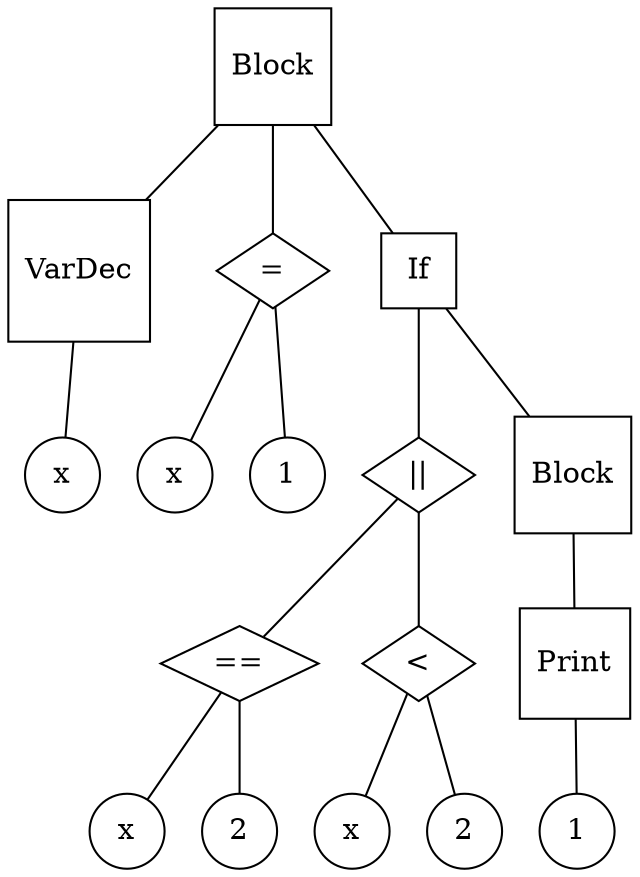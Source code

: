 graph g {
n0 [label = "Block", shape="square"]
n1 [label = "VarDec", shape="square"]
n2 [label = "x", shape="circle"]
n3 [label = "x", shape="circle"]
n4 [label = "=", shape="diamond"]
n5 [label = "1", shape="circle"]
n6 [label = "If", shape="square"]
n7 [label = "x", shape="circle"]
n8 [label = "==", shape="diamond"]
n9 [label = "2", shape="circle"]
n10 [label = "||", shape="diamond"]
n11 [label = "x", shape="circle"]
n12 [label = "<", shape="diamond"]
n13 [label = "2", shape="circle"]
n14 [label = "Block", shape="square"]
n15 [label = "Print", shape="square"]
n16 [label = "1", shape="circle"]

"n1" -- "n2"
"n0" -- "n1"
"n4" -- "n3"
"n4" -- "n5"
"n0" -- "n4"
"n8" -- "n7"
"n8" -- "n9"
"n10" -- "n8"
"n12" -- "n11"
"n12" -- "n13"
"n10" -- "n12"
"n6" -- "n10"
"n15" -- "n16"
"n14" -- "n15"
"n6" -- "n14"
"n0" -- "n6"
}
